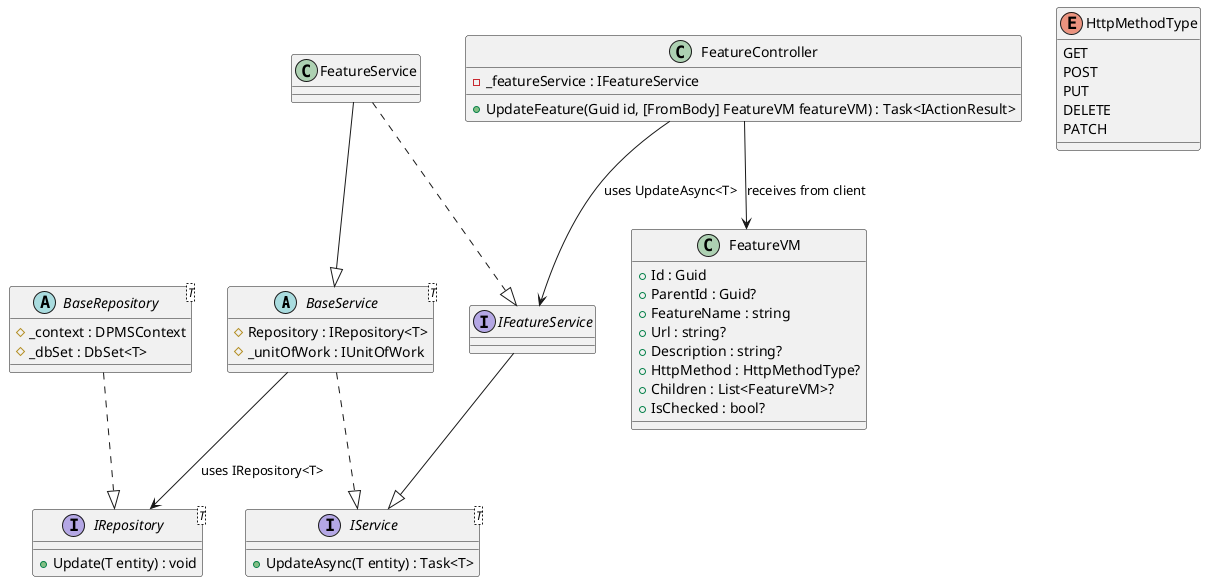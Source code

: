 @startuml

abstract class BaseService<T> {
    #Repository : IRepository<T>
    #_unitOfWork : IUnitOfWork
}

abstract class BaseRepository<T> {
    #_context : DPMSContext
    #_dbSet : DbSet<T>
}

class FeatureVM {
    +Id : Guid
    +ParentId : Guid?
    +FeatureName : string
    +Url : string?
    +Description : string?
    +HttpMethod : HttpMethodType?
    +Children : List<FeatureVM>?
    +IsChecked : bool?
}

enum HttpMethodType
{
    GET
    POST
    PUT
    DELETE
    PATCH
}

interface IRepository<T> {
    +Update(T entity) : void
}

BaseRepository ..|> IRepository

BaseService ..|> IService
BaseService --> IRepository : uses IRepository<T>

class FeatureController {
    -_featureService : IFeatureService

    +UpdateFeature(Guid id, [FromBody] FeatureVM featureVM) : Task<IActionResult>
}

class FeatureService {
}

interface IFeatureService {
}

interface IService<T> {
    +UpdateAsync(T entity) : Task<T>
}

FeatureController --> FeatureVM : "receives from client"
IFeatureService --|> IService
FeatureService ..|> IFeatureService
FeatureService --|> BaseService
FeatureController --> IFeatureService : uses UpdateAsync<T>

@enduml